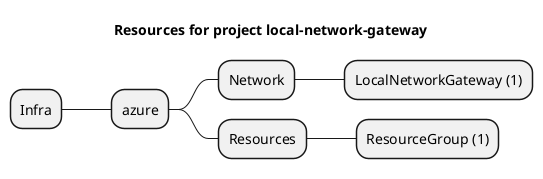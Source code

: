 @startmindmap
title Resources for project local-network-gateway
skinparam monochrome true
+ Infra
++ azure
+++ Network
++++ LocalNetworkGateway (1)
+++ Resources
++++ ResourceGroup (1)
@endmindmap